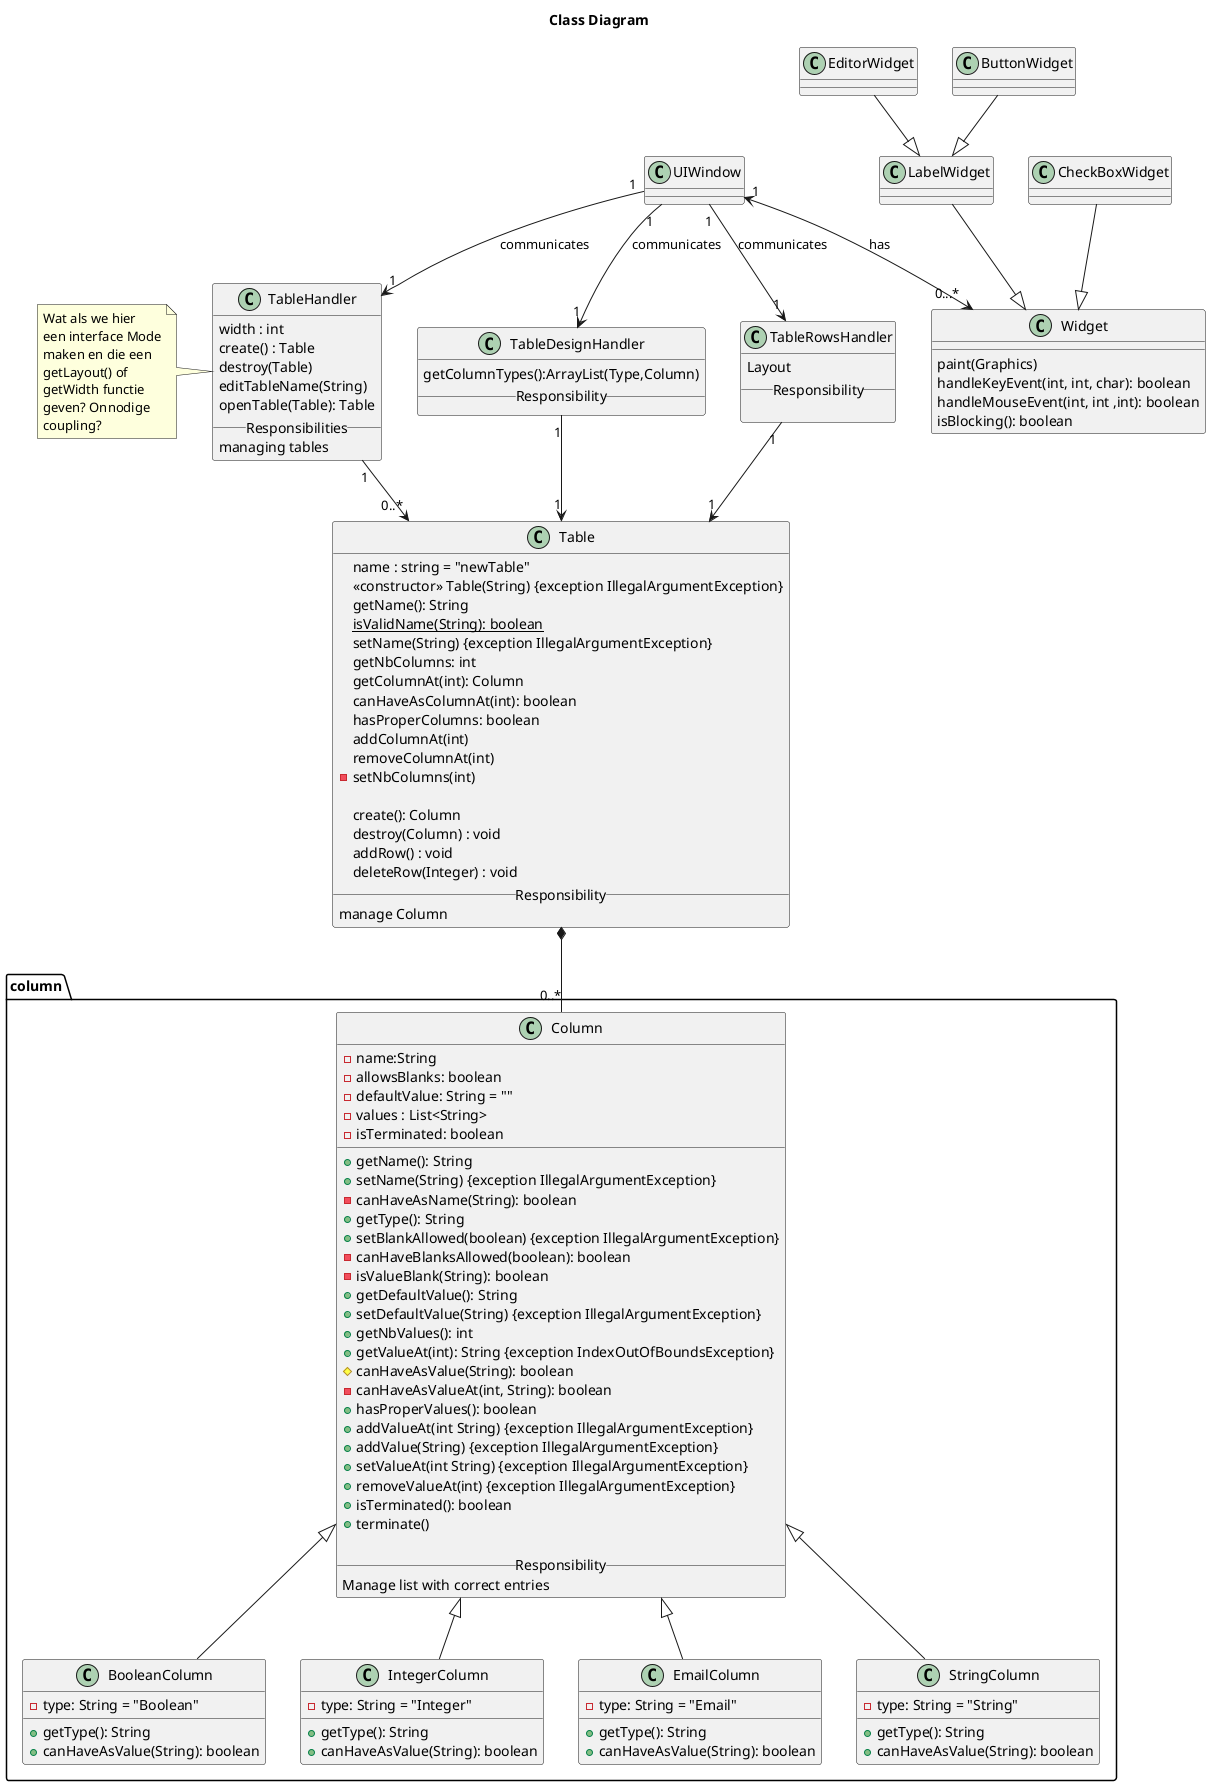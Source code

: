@startuml
title Class Diagram

class Widget{
    paint(Graphics)
    handleKeyEvent(int, int, char): boolean
    handleMouseEvent(int, int ,int): boolean
    isBlocking(): boolean
}
UIWindow "1" <--> "0...*" Widget: has



class LabelWidget{
}
LabelWidget --|> Widget


class EditorWidget{
}
EditorWidget --|> LabelWidget

class CheckBoxWidget{
}
CheckBoxWidget --|> Widget
class ButtonWidget{
}
ButtonWidget --|> LabelWidget



class UIWindow{
}

UIWindow "1" --> "1" TableHandler:  communicates
UIWindow "1" --> "1" TableDesignHandler:  communicates
UIWindow "1" --> "1" TableRowsHandler:  communicates


class TableHandler{
    width : int
    create() : Table
    destroy(Table)
    editTableName(String)
    openTable(Table): Table
    __Responsibilities__
    managing tables
}
note left
    Wat als we hier
    een interface Mode
    maken en die een
    getLayout() of
    getWidth functie
    geven? Onnodige
    coupling?
end note
TableHandler "1" --> "0..*" Table
TableDesignHandler "1" --> "1" Table
TableRowsHandler "1" --> "1" Table


class TableDesignHandler{
    getColumnTypes():ArrayList(Type,Column)
__Responsibility__
}

class TableRowsHandler{
    Layout
__Responsibility__

}

class Table{
    name : string = "newTable"
    <<constructor>> Table(String) {exception IllegalArgumentException}
    getName(): String
    isValidName(String): boolean {static}
    setName(String) {exception IllegalArgumentException}
    getNbColumns: int
    getColumnAt(int): Column
    canHaveAsColumnAt(int): boolean
    hasProperColumns: boolean
    addColumnAt(int)
    removeColumnAt(int)
    - setNbColumns(int)

    create(): Column
    destroy(Column) : void
    addRow() : void
    deleteRow(Integer) : void
__Responsibility__
manage Column
}

package "column" {

    Column <|-- BooleanColumn
    Column <|-- IntegerColumn
    Column <|-- EmailColumn
    Column <|-- StringColumn

    class Column{
        -name:String
        -allowsBlanks: boolean
        -defaultValue: String = ""
        -values : List<String>
        -isTerminated: boolean
        __
        +getName(): String
        +setName(String) {exception IllegalArgumentException}
        -canHaveAsName(String): boolean
        +getType(): String
        +setBlankAllowed(boolean) {exception IllegalArgumentException}
        -canHaveBlanksAllowed(boolean): boolean
        -isValueBlank(String): boolean
        +getDefaultValue(): String
        +setDefaultValue(String) {exception IllegalArgumentException}
        +getNbValues(): int
        +getValueAt(int): String {exception IndexOutOfBoundsException}
        #canHaveAsValue(String): boolean
        -canHaveAsValueAt(int, String): boolean
        +hasProperValues(): boolean
        +addValueAt(int String) {exception IllegalArgumentException}
        +addValue(String) {exception IllegalArgumentException}
        +setValueAt(int String) {exception IllegalArgumentException}
        +removeValueAt(int) {exception IllegalArgumentException}
        +isTerminated(): boolean
        +terminate()

    __Responsibility__
    Manage list with correct entries
    }

    Table *-- "0..*" Column

    class BooleanColumn{
        -type: String = "Boolean"
        __
        +getType(): String
        +canHaveAsValue(String): boolean
    }
    class StringColumn{
        -type: String = "String"
        __
        +getType(): String
        +canHaveAsValue(String): boolean
    }
    class EmailColumn{
        -type: String = "Email"
        __
        +getType(): String
        +canHaveAsValue(String): boolean
    }
    class IntegerColumn{
        -type: String = "Integer"
        __
        +getType(): String
        +canHaveAsValue(String): boolean
    }
}
@enduml
